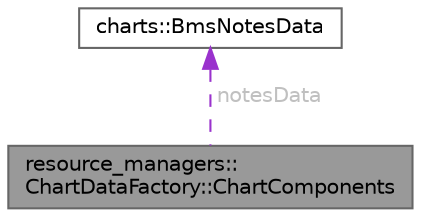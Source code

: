 digraph "resource_managers::ChartDataFactory::ChartComponents"
{
 // LATEX_PDF_SIZE
  bgcolor="transparent";
  edge [fontname=Helvetica,fontsize=10,labelfontname=Helvetica,labelfontsize=10];
  node [fontname=Helvetica,fontsize=10,shape=box,height=0.2,width=0.4];
  Node1 [id="Node000001",label="resource_managers::\lChartDataFactory::ChartComponents",height=0.2,width=0.4,color="gray40", fillcolor="grey60", style="filled", fontcolor="black",tooltip=" "];
  Node2 -> Node1 [id="edge1_Node000001_Node000002",dir="back",color="darkorchid3",style="dashed",tooltip=" ",label=" notesData",fontcolor="grey" ];
  Node2 [id="Node000002",label="charts::BmsNotesData",height=0.2,width=0.4,color="gray40", fillcolor="white", style="filled",URL="$structcharts_1_1BmsNotesData.html",tooltip=" "];
}
